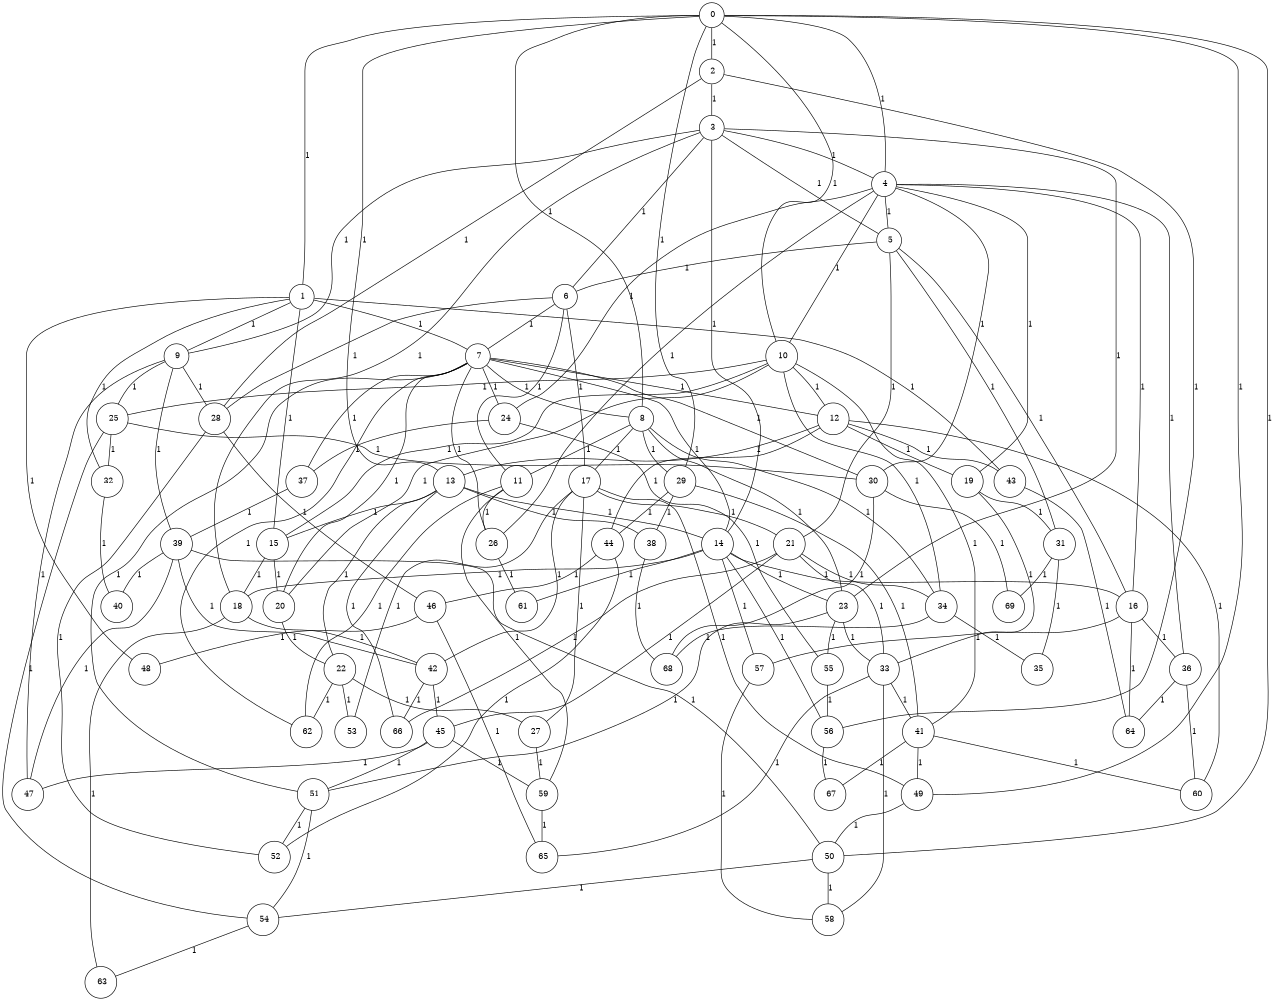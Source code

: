 graph G {
size="8.5,11;"
ratio = "expand;"
fixedsize="true;"
overlap="scale;"
node[shape=circle,width=.12,hight=.12,fontsize=12]
edge[fontsize=12]

0[label=" 0" color=black, pos="1.9831139,1.6261965!"];
1[label=" 1" color=black, pos="2.0428336,1.7995612!"];
2[label=" 2" color=black, pos="0.92399227,1.5019892!"];
3[label=" 3" color=black, pos="0.52193595,0.50328664!"];
4[label=" 4" color=black, pos="1.3920831,1.5678651!"];
5[label=" 5" color=black, pos="2.7754107,1.0884986!"];
6[label=" 6" color=black, pos="2.980956,0.94682659!"];
7[label=" 7" color=black, pos="2.4369809,1.3571215!"];
8[label=" 8" color=black, pos="2.5239534,0.51465163!"];
9[label=" 9" color=black, pos="0.083630934,1.8006112!"];
10[label=" 10" color=black, pos="0.46616592,1.7304316!"];
11[label=" 11" color=black, pos="1.1524912,1.994658!"];
12[label=" 12" color=black, pos="1.5745783,0.52881654!"];
13[label=" 13" color=black, pos="0.31067269,1.9894272!"];
14[label=" 14" color=black, pos="2.7639613,2.9241898!"];
15[label=" 15" color=black, pos="0.028294439,2.621037!"];
16[label=" 16" color=black, pos="0.26462924,2.1190349!"];
17[label=" 17" color=black, pos="2.4499014,0.35588338!"];
18[label=" 18" color=black, pos="0.22224648,1.9041692!"];
19[label=" 19" color=black, pos="1.3200332,0.91931208!"];
20[label=" 20" color=black, pos="0.46135029,1.2446005!"];
21[label=" 21" color=black, pos="1.0654438,0.063651692!"];
22[label=" 22" color=black, pos="1.1702816,0.030347238!"];
23[label=" 23" color=black, pos="0.2691528,0.75082387!"];
24[label=" 24" color=black, pos="0.78707286,1.8820422!"];
25[label=" 25" color=black, pos="1.7895049,1.1530417!"];
26[label=" 26" color=black, pos="2.3242406,0.38648909!"];
27[label=" 27" color=black, pos="0.95603813,1.5388852!"];
28[label=" 28" color=black, pos="0.7539298,2.1894114!"];
29[label=" 29" color=black, pos="1.0175134,0.6487786!"];
30[label=" 30" color=black, pos="1.2409046,1.386371!"];
31[label=" 31" color=black, pos="1.3305101,1.0438394!"];
32[label=" 32" color=black, pos="2.0070537,2.3545572!"];
33[label=" 33" color=black, pos="2.1638073,1.8083099!"];
34[label=" 34" color=black, pos="0.56480985,0.13232156!"];
35[label=" 35" color=black, pos="1.5006002,2.9382364!"];
36[label=" 36" color=black, pos="0.45469251,2.0739036!"];
37[label=" 37" color=black, pos="2.3807109,0.66000094!"];
38[label=" 38" color=black, pos="1.401808,1.1316729!"];
39[label=" 39" color=black, pos="1.1835668,1.849901!"];
40[label=" 40" color=black, pos="2.101394,1.987179!"];
41[label=" 41" color=black, pos="1.7120572,1.7532491!"];
42[label=" 42" color=black, pos="1.990288,0.79771502!"];
43[label=" 43" color=black, pos="0.55677743,2.7454182!"];
44[label=" 44" color=black, pos="1.8635992,1.4836759!"];
45[label=" 45" color=black, pos="2.542004,0.86592552!"];
46[label=" 46" color=black, pos="0.19004877,0.67613007!"];
47[label=" 47" color=black, pos="2.1731107,1.564236!"];
48[label=" 48" color=black, pos="0.73048937,1.5397059!"];
49[label=" 49" color=black, pos="2.3469041,0.71941362!"];
50[label=" 50" color=black, pos="1.1785256,0.82808029!"];
51[label=" 51" color=black, pos="1.25308,2.746773!"];
52[label=" 52" color=black, pos="1.3928203,2.3609893!"];
53[label=" 53" color=black, pos="2.3741257,2.8786363!"];
54[label=" 54" color=black, pos="1.2245132,2.93779!"];
55[label=" 55" color=black, pos="2.0807974,1.6721286!"];
56[label=" 56" color=black, pos="1.0534412,1.2538334!"];
57[label=" 57" color=black, pos="0.50478947,0.73753731!"];
58[label=" 58" color=black, pos="2.4903756,2.4186182!"];
59[label=" 59" color=black, pos="1.1391161,2.8601349!"];
60[label=" 60" color=black, pos="2.39584,0.46676068!"];
61[label=" 61" color=black, pos="1.448039,1.3341402!"];
62[label=" 62" color=black, pos="1.9001633,2.0701761!"];
63[label=" 63" color=black, pos="0.77395629,1.7922475!"];
64[label=" 64" color=black, pos="2.9541391,0.22774269!"];
65[label=" 65" color=black, pos="1.0193278,0.14224369!"];
66[label=" 66" color=black, pos="2.5308976,0.25315911!"];
67[label=" 67" color=black, pos="0.72625299,1.2019501!"];
68[label=" 68" color=black, pos="0.33441818,1.8920587!"];
69[label=" 69" color=black, pos="0.01410773,2.4550094!"];
0--1[label="1"]
0--2[label="1"]
0--4[label="1"]
0--8[label="1"]
0--10[label="1"]
0--13[label="1"]
0--29[label="1"]
0--49[label="1"]
0--50[label="1"]
1--7[label="1"]
1--9[label="1"]
1--15[label="1"]
1--32[label="1"]
1--43[label="1"]
1--48[label="1"]
2--3[label="1"]
2--28[label="1"]
2--56[label="1"]
3--4[label="1"]
3--5[label="1"]
3--6[label="1"]
3--9[label="1"]
3--14[label="1"]
3--18[label="1"]
3--23[label="1"]
4--5[label="1"]
4--10[label="1"]
4--16[label="1"]
4--19[label="1"]
4--24[label="1"]
4--26[label="1"]
4--30[label="1"]
4--36[label="1"]
5--6[label="1"]
5--16[label="1"]
5--21[label="1"]
5--31[label="1"]
6--7[label="1"]
6--11[label="1"]
6--17[label="1"]
6--28[label="1"]
7--8[label="1"]
7--12[label="1"]
7--14[label="1"]
7--20[label="1"]
7--24[label="1"]
7--26[label="1"]
7--30[label="1"]
7--37[label="1"]
7--51[label="1"]
7--62[label="1"]
8--11[label="1"]
8--17[label="1"]
8--23[label="1"]
8--29[label="1"]
8--34[label="1"]
9--25[label="1"]
9--28[label="1"]
9--39[label="1"]
9--47[label="1"]
10--12[label="1"]
10--15[label="1"]
10--20[label="1"]
10--25[label="1"]
10--34[label="1"]
10--41[label="1"]
11--26[label="1"]
11--59[label="1"]
11--62[label="1"]
12--13[label="1"]
12--19[label="1"]
12--43[label="1"]
12--44[label="1"]
12--60[label="1"]
13--14[label="1"]
13--15[label="1"]
13--22[label="1"]
13--38[label="1"]
13--66[label="1"]
14--16[label="1"]
14--18[label="1"]
14--23[label="1"]
14--56[label="1"]
14--57[label="1"]
14--61[label="1"]
15--18[label="1"]
15--20[label="1"]
16--36[label="1"]
16--57[label="1"]
16--64[label="1"]
17--21[label="1"]
17--27[label="1"]
17--42[label="1"]
17--49[label="1"]
17--53[label="1"]
18--42[label="1"]
18--63[label="1"]
19--31[label="1"]
19--33[label="1"]
20--22[label="1"]
21--33[label="1"]
21--34[label="1"]
21--45[label="1"]
21--66[label="1"]
22--27[label="1"]
22--53[label="1"]
22--62[label="1"]
23--33[label="1"]
23--51[label="1"]
23--55[label="1"]
24--37[label="1"]
24--55[label="1"]
25--30[label="1"]
25--32[label="1"]
25--54[label="1"]
26--61[label="1"]
27--59[label="1"]
28--46[label="1"]
28--52[label="1"]
29--38[label="1"]
29--41[label="1"]
29--44[label="1"]
30--68[label="1"]
30--69[label="1"]
31--35[label="1"]
31--69[label="1"]
32--40[label="1"]
33--41[label="1"]
33--58[label="1"]
33--65[label="1"]
34--35[label="1"]
34--68[label="1"]
36--60[label="1"]
36--64[label="1"]
37--39[label="1"]
38--68[label="1"]
39--40[label="1"]
39--42[label="1"]
39--47[label="1"]
39--50[label="1"]
41--49[label="1"]
41--60[label="1"]
41--67[label="1"]
42--45[label="1"]
42--66[label="1"]
43--64[label="1"]
44--46[label="1"]
44--52[label="1"]
45--47[label="1"]
45--51[label="1"]
45--59[label="1"]
46--48[label="1"]
46--65[label="1"]
49--50[label="1"]
50--54[label="1"]
50--58[label="1"]
51--52[label="1"]
51--54[label="1"]
54--63[label="1"]
55--56[label="1"]
56--67[label="1"]
57--58[label="1"]
59--65[label="1"]

}
